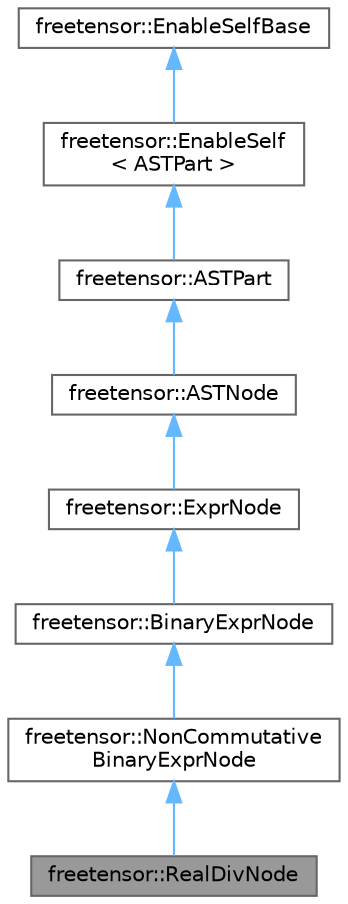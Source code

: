 digraph "freetensor::RealDivNode"
{
 // LATEX_PDF_SIZE
  bgcolor="transparent";
  edge [fontname=Helvetica,fontsize=10,labelfontname=Helvetica,labelfontsize=10];
  node [fontname=Helvetica,fontsize=10,shape=box,height=0.2,width=0.4];
  Node1 [label="freetensor::RealDivNode",height=0.2,width=0.4,color="gray40", fillcolor="grey60", style="filled", fontcolor="black",tooltip=" "];
  Node2 -> Node1 [dir="back",color="steelblue1",style="solid"];
  Node2 [label="freetensor::NonCommutative\lBinaryExprNode",height=0.2,width=0.4,color="gray40", fillcolor="white", style="filled",URL="$classfreetensor_1_1NonCommutativeBinaryExprNode.html",tooltip=" "];
  Node3 -> Node2 [dir="back",color="steelblue1",style="solid"];
  Node3 [label="freetensor::BinaryExprNode",height=0.2,width=0.4,color="gray40", fillcolor="white", style="filled",URL="$classfreetensor_1_1BinaryExprNode.html",tooltip=" "];
  Node4 -> Node3 [dir="back",color="steelblue1",style="solid"];
  Node4 [label="freetensor::ExprNode",height=0.2,width=0.4,color="gray40", fillcolor="white", style="filled",URL="$classfreetensor_1_1ExprNode.html",tooltip=" "];
  Node5 -> Node4 [dir="back",color="steelblue1",style="solid"];
  Node5 [label="freetensor::ASTNode",height=0.2,width=0.4,color="gray40", fillcolor="white", style="filled",URL="$classfreetensor_1_1ASTNode.html",tooltip=" "];
  Node6 -> Node5 [dir="back",color="steelblue1",style="solid"];
  Node6 [label="freetensor::ASTPart",height=0.2,width=0.4,color="gray40", fillcolor="white", style="filled",URL="$classfreetensor_1_1ASTPart.html",tooltip=" "];
  Node7 -> Node6 [dir="back",color="steelblue1",style="solid"];
  Node7 [label="freetensor::EnableSelf\l\< ASTPart \>",height=0.2,width=0.4,color="gray40", fillcolor="white", style="filled",URL="$classfreetensor_1_1EnableSelf.html",tooltip=" "];
  Node8 -> Node7 [dir="back",color="steelblue1",style="solid"];
  Node8 [label="freetensor::EnableSelfBase",height=0.2,width=0.4,color="gray40", fillcolor="white", style="filled",URL="$classfreetensor_1_1EnableSelfBase.html",tooltip=" "];
}
